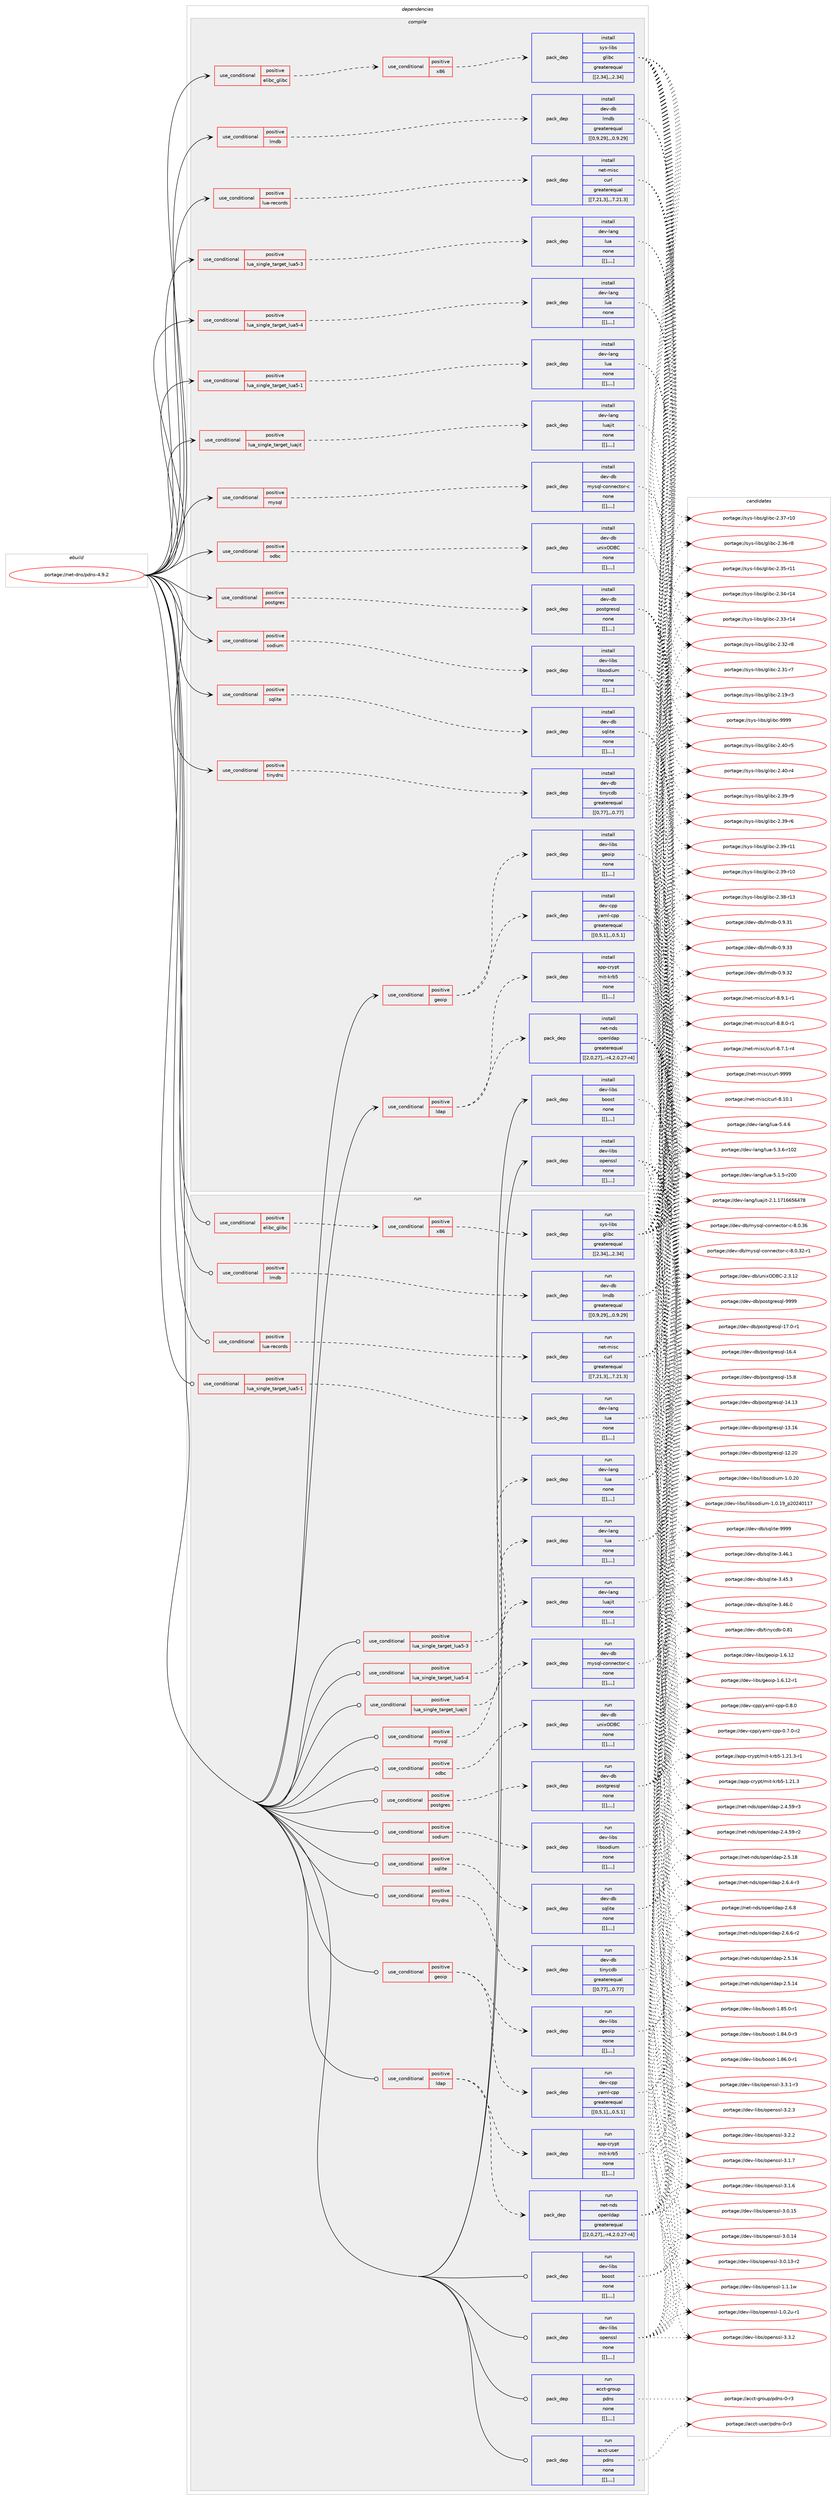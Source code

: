 digraph prolog {

# *************
# Graph options
# *************

newrank=true;
concentrate=true;
compound=true;
graph [rankdir=LR,fontname=Helvetica,fontsize=10,ranksep=1.5];#, ranksep=2.5, nodesep=0.2];
edge  [arrowhead=vee];
node  [fontname=Helvetica,fontsize=10];

# **********
# The ebuild
# **********

subgraph cluster_leftcol {
color=gray;
label=<<i>ebuild</i>>;
id [label="portage://net-dns/pdns-4.9.2", color=red, width=4, href="../net-dns/pdns-4.9.2.svg"];
}

# ****************
# The dependencies
# ****************

subgraph cluster_midcol {
color=gray;
label=<<i>dependencies</i>>;
subgraph cluster_compile {
fillcolor="#eeeeee";
style=filled;
label=<<i>compile</i>>;
subgraph cond96172 {
dependency369264 [label=<<TABLE BORDER="0" CELLBORDER="1" CELLSPACING="0" CELLPADDING="4"><TR><TD ROWSPAN="3" CELLPADDING="10">use_conditional</TD></TR><TR><TD>positive</TD></TR><TR><TD>elibc_glibc</TD></TR></TABLE>>, shape=none, color=red];
subgraph cond96202 {
dependency369312 [label=<<TABLE BORDER="0" CELLBORDER="1" CELLSPACING="0" CELLPADDING="4"><TR><TD ROWSPAN="3" CELLPADDING="10">use_conditional</TD></TR><TR><TD>positive</TD></TR><TR><TD>x86</TD></TR></TABLE>>, shape=none, color=red];
subgraph pack270240 {
dependency369315 [label=<<TABLE BORDER="0" CELLBORDER="1" CELLSPACING="0" CELLPADDING="4" WIDTH="220"><TR><TD ROWSPAN="6" CELLPADDING="30">pack_dep</TD></TR><TR><TD WIDTH="110">install</TD></TR><TR><TD>sys-libs</TD></TR><TR><TD>glibc</TD></TR><TR><TD>greaterequal</TD></TR><TR><TD>[[2,34],,,2.34]</TD></TR></TABLE>>, shape=none, color=blue];
}
dependency369312:e -> dependency369315:w [weight=20,style="dashed",arrowhead="vee"];
}
dependency369264:e -> dependency369312:w [weight=20,style="dashed",arrowhead="vee"];
}
id:e -> dependency369264:w [weight=20,style="solid",arrowhead="vee"];
subgraph cond96206 {
dependency369323 [label=<<TABLE BORDER="0" CELLBORDER="1" CELLSPACING="0" CELLPADDING="4"><TR><TD ROWSPAN="3" CELLPADDING="10">use_conditional</TD></TR><TR><TD>positive</TD></TR><TR><TD>geoip</TD></TR></TABLE>>, shape=none, color=red];
subgraph pack270247 {
dependency369354 [label=<<TABLE BORDER="0" CELLBORDER="1" CELLSPACING="0" CELLPADDING="4" WIDTH="220"><TR><TD ROWSPAN="6" CELLPADDING="30">pack_dep</TD></TR><TR><TD WIDTH="110">install</TD></TR><TR><TD>dev-cpp</TD></TR><TR><TD>yaml-cpp</TD></TR><TR><TD>greaterequal</TD></TR><TR><TD>[[0,5,1],,,0.5.1]</TD></TR></TABLE>>, shape=none, color=blue];
}
dependency369323:e -> dependency369354:w [weight=20,style="dashed",arrowhead="vee"];
subgraph pack270294 {
dependency369429 [label=<<TABLE BORDER="0" CELLBORDER="1" CELLSPACING="0" CELLPADDING="4" WIDTH="220"><TR><TD ROWSPAN="6" CELLPADDING="30">pack_dep</TD></TR><TR><TD WIDTH="110">install</TD></TR><TR><TD>dev-libs</TD></TR><TR><TD>geoip</TD></TR><TR><TD>none</TD></TR><TR><TD>[[],,,,]</TD></TR></TABLE>>, shape=none, color=blue];
}
dependency369323:e -> dependency369429:w [weight=20,style="dashed",arrowhead="vee"];
}
id:e -> dependency369323:w [weight=20,style="solid",arrowhead="vee"];
subgraph cond96262 {
dependency369532 [label=<<TABLE BORDER="0" CELLBORDER="1" CELLSPACING="0" CELLPADDING="4"><TR><TD ROWSPAN="3" CELLPADDING="10">use_conditional</TD></TR><TR><TD>positive</TD></TR><TR><TD>ldap</TD></TR></TABLE>>, shape=none, color=red];
subgraph pack270400 {
dependency369605 [label=<<TABLE BORDER="0" CELLBORDER="1" CELLSPACING="0" CELLPADDING="4" WIDTH="220"><TR><TD ROWSPAN="6" CELLPADDING="30">pack_dep</TD></TR><TR><TD WIDTH="110">install</TD></TR><TR><TD>net-nds</TD></TR><TR><TD>openldap</TD></TR><TR><TD>greaterequal</TD></TR><TR><TD>[[2,0,27],,-r4,2.0.27-r4]</TD></TR></TABLE>>, shape=none, color=blue];
}
dependency369532:e -> dependency369605:w [weight=20,style="dashed",arrowhead="vee"];
subgraph pack270448 {
dependency369698 [label=<<TABLE BORDER="0" CELLBORDER="1" CELLSPACING="0" CELLPADDING="4" WIDTH="220"><TR><TD ROWSPAN="6" CELLPADDING="30">pack_dep</TD></TR><TR><TD WIDTH="110">install</TD></TR><TR><TD>app-crypt</TD></TR><TR><TD>mit-krb5</TD></TR><TR><TD>none</TD></TR><TR><TD>[[],,,,]</TD></TR></TABLE>>, shape=none, color=blue];
}
dependency369532:e -> dependency369698:w [weight=20,style="dashed",arrowhead="vee"];
}
id:e -> dependency369532:w [weight=20,style="solid",arrowhead="vee"];
subgraph cond96348 {
dependency369707 [label=<<TABLE BORDER="0" CELLBORDER="1" CELLSPACING="0" CELLPADDING="4"><TR><TD ROWSPAN="3" CELLPADDING="10">use_conditional</TD></TR><TR><TD>positive</TD></TR><TR><TD>lmdb</TD></TR></TABLE>>, shape=none, color=red];
subgraph pack270485 {
dependency369711 [label=<<TABLE BORDER="0" CELLBORDER="1" CELLSPACING="0" CELLPADDING="4" WIDTH="220"><TR><TD ROWSPAN="6" CELLPADDING="30">pack_dep</TD></TR><TR><TD WIDTH="110">install</TD></TR><TR><TD>dev-db</TD></TR><TR><TD>lmdb</TD></TR><TR><TD>greaterequal</TD></TR><TR><TD>[[0,9,29],,,0.9.29]</TD></TR></TABLE>>, shape=none, color=blue];
}
dependency369707:e -> dependency369711:w [weight=20,style="dashed",arrowhead="vee"];
}
id:e -> dependency369707:w [weight=20,style="solid",arrowhead="vee"];
subgraph cond96362 {
dependency369759 [label=<<TABLE BORDER="0" CELLBORDER="1" CELLSPACING="0" CELLPADDING="4"><TR><TD ROWSPAN="3" CELLPADDING="10">use_conditional</TD></TR><TR><TD>positive</TD></TR><TR><TD>lua-records</TD></TR></TABLE>>, shape=none, color=red];
subgraph pack270525 {
dependency369783 [label=<<TABLE BORDER="0" CELLBORDER="1" CELLSPACING="0" CELLPADDING="4" WIDTH="220"><TR><TD ROWSPAN="6" CELLPADDING="30">pack_dep</TD></TR><TR><TD WIDTH="110">install</TD></TR><TR><TD>net-misc</TD></TR><TR><TD>curl</TD></TR><TR><TD>greaterequal</TD></TR><TR><TD>[[7,21,3],,,7.21.3]</TD></TR></TABLE>>, shape=none, color=blue];
}
dependency369759:e -> dependency369783:w [weight=20,style="dashed",arrowhead="vee"];
}
id:e -> dependency369759:w [weight=20,style="solid",arrowhead="vee"];
subgraph cond96388 {
dependency369792 [label=<<TABLE BORDER="0" CELLBORDER="1" CELLSPACING="0" CELLPADDING="4"><TR><TD ROWSPAN="3" CELLPADDING="10">use_conditional</TD></TR><TR><TD>positive</TD></TR><TR><TD>lua_single_target_lua5-1</TD></TR></TABLE>>, shape=none, color=red];
subgraph pack270532 {
dependency369819 [label=<<TABLE BORDER="0" CELLBORDER="1" CELLSPACING="0" CELLPADDING="4" WIDTH="220"><TR><TD ROWSPAN="6" CELLPADDING="30">pack_dep</TD></TR><TR><TD WIDTH="110">install</TD></TR><TR><TD>dev-lang</TD></TR><TR><TD>lua</TD></TR><TR><TD>none</TD></TR><TR><TD>[[],,,,]</TD></TR></TABLE>>, shape=none, color=blue];
}
dependency369792:e -> dependency369819:w [weight=20,style="dashed",arrowhead="vee"];
}
id:e -> dependency369792:w [weight=20,style="solid",arrowhead="vee"];
subgraph cond96408 {
dependency369849 [label=<<TABLE BORDER="0" CELLBORDER="1" CELLSPACING="0" CELLPADDING="4"><TR><TD ROWSPAN="3" CELLPADDING="10">use_conditional</TD></TR><TR><TD>positive</TD></TR><TR><TD>lua_single_target_lua5-3</TD></TR></TABLE>>, shape=none, color=red];
subgraph pack270571 {
dependency369921 [label=<<TABLE BORDER="0" CELLBORDER="1" CELLSPACING="0" CELLPADDING="4" WIDTH="220"><TR><TD ROWSPAN="6" CELLPADDING="30">pack_dep</TD></TR><TR><TD WIDTH="110">install</TD></TR><TR><TD>dev-lang</TD></TR><TR><TD>lua</TD></TR><TR><TD>none</TD></TR><TR><TD>[[],,,,]</TD></TR></TABLE>>, shape=none, color=blue];
}
dependency369849:e -> dependency369921:w [weight=20,style="dashed",arrowhead="vee"];
}
id:e -> dependency369849:w [weight=20,style="solid",arrowhead="vee"];
subgraph cond96460 {
dependency369973 [label=<<TABLE BORDER="0" CELLBORDER="1" CELLSPACING="0" CELLPADDING="4"><TR><TD ROWSPAN="3" CELLPADDING="10">use_conditional</TD></TR><TR><TD>positive</TD></TR><TR><TD>lua_single_target_lua5-4</TD></TR></TABLE>>, shape=none, color=red];
subgraph pack270637 {
dependency369992 [label=<<TABLE BORDER="0" CELLBORDER="1" CELLSPACING="0" CELLPADDING="4" WIDTH="220"><TR><TD ROWSPAN="6" CELLPADDING="30">pack_dep</TD></TR><TR><TD WIDTH="110">install</TD></TR><TR><TD>dev-lang</TD></TR><TR><TD>lua</TD></TR><TR><TD>none</TD></TR><TR><TD>[[],,,,]</TD></TR></TABLE>>, shape=none, color=blue];
}
dependency369973:e -> dependency369992:w [weight=20,style="dashed",arrowhead="vee"];
}
id:e -> dependency369973:w [weight=20,style="solid",arrowhead="vee"];
subgraph cond96496 {
dependency370068 [label=<<TABLE BORDER="0" CELLBORDER="1" CELLSPACING="0" CELLPADDING="4"><TR><TD ROWSPAN="3" CELLPADDING="10">use_conditional</TD></TR><TR><TD>positive</TD></TR><TR><TD>lua_single_target_luajit</TD></TR></TABLE>>, shape=none, color=red];
subgraph pack270745 {
dependency370181 [label=<<TABLE BORDER="0" CELLBORDER="1" CELLSPACING="0" CELLPADDING="4" WIDTH="220"><TR><TD ROWSPAN="6" CELLPADDING="30">pack_dep</TD></TR><TR><TD WIDTH="110">install</TD></TR><TR><TD>dev-lang</TD></TR><TR><TD>luajit</TD></TR><TR><TD>none</TD></TR><TR><TD>[[],,,,]</TD></TR></TABLE>>, shape=none, color=blue];
}
dependency370068:e -> dependency370181:w [weight=20,style="dashed",arrowhead="vee"];
}
id:e -> dependency370068:w [weight=20,style="solid",arrowhead="vee"];
subgraph cond96563 {
dependency370235 [label=<<TABLE BORDER="0" CELLBORDER="1" CELLSPACING="0" CELLPADDING="4"><TR><TD ROWSPAN="3" CELLPADDING="10">use_conditional</TD></TR><TR><TD>positive</TD></TR><TR><TD>mysql</TD></TR></TABLE>>, shape=none, color=red];
subgraph pack270811 {
dependency370300 [label=<<TABLE BORDER="0" CELLBORDER="1" CELLSPACING="0" CELLPADDING="4" WIDTH="220"><TR><TD ROWSPAN="6" CELLPADDING="30">pack_dep</TD></TR><TR><TD WIDTH="110">install</TD></TR><TR><TD>dev-db</TD></TR><TR><TD>mysql-connector-c</TD></TR><TR><TD>none</TD></TR><TR><TD>[[],,,,]</TD></TR></TABLE>>, shape=none, color=blue];
}
dependency370235:e -> dependency370300:w [weight=20,style="dashed",arrowhead="vee"];
}
id:e -> dependency370235:w [weight=20,style="solid",arrowhead="vee"];
subgraph cond96604 {
dependency370468 [label=<<TABLE BORDER="0" CELLBORDER="1" CELLSPACING="0" CELLPADDING="4"><TR><TD ROWSPAN="3" CELLPADDING="10">use_conditional</TD></TR><TR><TD>positive</TD></TR><TR><TD>odbc</TD></TR></TABLE>>, shape=none, color=red];
subgraph pack270941 {
dependency370496 [label=<<TABLE BORDER="0" CELLBORDER="1" CELLSPACING="0" CELLPADDING="4" WIDTH="220"><TR><TD ROWSPAN="6" CELLPADDING="30">pack_dep</TD></TR><TR><TD WIDTH="110">install</TD></TR><TR><TD>dev-db</TD></TR><TR><TD>unixODBC</TD></TR><TR><TD>none</TD></TR><TR><TD>[[],,,,]</TD></TR></TABLE>>, shape=none, color=blue];
}
dependency370468:e -> dependency370496:w [weight=20,style="dashed",arrowhead="vee"];
}
id:e -> dependency370468:w [weight=20,style="solid",arrowhead="vee"];
subgraph cond96693 {
dependency370528 [label=<<TABLE BORDER="0" CELLBORDER="1" CELLSPACING="0" CELLPADDING="4"><TR><TD ROWSPAN="3" CELLPADDING="10">use_conditional</TD></TR><TR><TD>positive</TD></TR><TR><TD>postgres</TD></TR></TABLE>>, shape=none, color=red];
subgraph pack270973 {
dependency370597 [label=<<TABLE BORDER="0" CELLBORDER="1" CELLSPACING="0" CELLPADDING="4" WIDTH="220"><TR><TD ROWSPAN="6" CELLPADDING="30">pack_dep</TD></TR><TR><TD WIDTH="110">install</TD></TR><TR><TD>dev-db</TD></TR><TR><TD>postgresql</TD></TR><TR><TD>none</TD></TR><TR><TD>[[],,,,]</TD></TR></TABLE>>, shape=none, color=blue];
}
dependency370528:e -> dependency370597:w [weight=20,style="dashed",arrowhead="vee"];
}
id:e -> dependency370528:w [weight=20,style="solid",arrowhead="vee"];
subgraph cond96746 {
dependency370669 [label=<<TABLE BORDER="0" CELLBORDER="1" CELLSPACING="0" CELLPADDING="4"><TR><TD ROWSPAN="3" CELLPADDING="10">use_conditional</TD></TR><TR><TD>positive</TD></TR><TR><TD>sodium</TD></TR></TABLE>>, shape=none, color=red];
subgraph pack271062 {
dependency370739 [label=<<TABLE BORDER="0" CELLBORDER="1" CELLSPACING="0" CELLPADDING="4" WIDTH="220"><TR><TD ROWSPAN="6" CELLPADDING="30">pack_dep</TD></TR><TR><TD WIDTH="110">install</TD></TR><TR><TD>dev-libs</TD></TR><TR><TD>libsodium</TD></TR><TR><TD>none</TD></TR><TR><TD>[[],,,,]</TD></TR></TABLE>>, shape=none, color=blue];
}
dependency370669:e -> dependency370739:w [weight=20,style="dashed",arrowhead="vee"];
}
id:e -> dependency370669:w [weight=20,style="solid",arrowhead="vee"];
subgraph cond96788 {
dependency370768 [label=<<TABLE BORDER="0" CELLBORDER="1" CELLSPACING="0" CELLPADDING="4"><TR><TD ROWSPAN="3" CELLPADDING="10">use_conditional</TD></TR><TR><TD>positive</TD></TR><TR><TD>sqlite</TD></TR></TABLE>>, shape=none, color=red];
subgraph pack271101 {
dependency370795 [label=<<TABLE BORDER="0" CELLBORDER="1" CELLSPACING="0" CELLPADDING="4" WIDTH="220"><TR><TD ROWSPAN="6" CELLPADDING="30">pack_dep</TD></TR><TR><TD WIDTH="110">install</TD></TR><TR><TD>dev-db</TD></TR><TR><TD>sqlite</TD></TR><TR><TD>none</TD></TR><TR><TD>[[],,,,]</TD></TR></TABLE>>, shape=none, color=blue];
}
dependency370768:e -> dependency370795:w [weight=20,style="dashed",arrowhead="vee"];
}
id:e -> dependency370768:w [weight=20,style="solid",arrowhead="vee"];
subgraph cond96809 {
dependency370909 [label=<<TABLE BORDER="0" CELLBORDER="1" CELLSPACING="0" CELLPADDING="4"><TR><TD ROWSPAN="3" CELLPADDING="10">use_conditional</TD></TR><TR><TD>positive</TD></TR><TR><TD>tinydns</TD></TR></TABLE>>, shape=none, color=red];
subgraph pack271207 {
dependency370991 [label=<<TABLE BORDER="0" CELLBORDER="1" CELLSPACING="0" CELLPADDING="4" WIDTH="220"><TR><TD ROWSPAN="6" CELLPADDING="30">pack_dep</TD></TR><TR><TD WIDTH="110">install</TD></TR><TR><TD>dev-db</TD></TR><TR><TD>tinycdb</TD></TR><TR><TD>greaterequal</TD></TR><TR><TD>[[0,77],,,0.77]</TD></TR></TABLE>>, shape=none, color=blue];
}
dependency370909:e -> dependency370991:w [weight=20,style="dashed",arrowhead="vee"];
}
id:e -> dependency370909:w [weight=20,style="solid",arrowhead="vee"];
subgraph pack271231 {
dependency371011 [label=<<TABLE BORDER="0" CELLBORDER="1" CELLSPACING="0" CELLPADDING="4" WIDTH="220"><TR><TD ROWSPAN="6" CELLPADDING="30">pack_dep</TD></TR><TR><TD WIDTH="110">install</TD></TR><TR><TD>dev-libs</TD></TR><TR><TD>boost</TD></TR><TR><TD>none</TD></TR><TR><TD>[[],,,,]</TD></TR></TABLE>>, shape=none, color=blue];
}
id:e -> dependency371011:w [weight=20,style="solid",arrowhead="vee"];
subgraph pack271279 {
dependency371086 [label=<<TABLE BORDER="0" CELLBORDER="1" CELLSPACING="0" CELLPADDING="4" WIDTH="220"><TR><TD ROWSPAN="6" CELLPADDING="30">pack_dep</TD></TR><TR><TD WIDTH="110">install</TD></TR><TR><TD>dev-libs</TD></TR><TR><TD>openssl</TD></TR><TR><TD>none</TD></TR><TR><TD>[[],,,,]</TD></TR></TABLE>>, shape=none, color=blue];
}
id:e -> dependency371086:w [weight=20,style="solid",arrowhead="vee"];
}
subgraph cluster_compileandrun {
fillcolor="#eeeeee";
style=filled;
label=<<i>compile and run</i>>;
}
subgraph cluster_run {
fillcolor="#eeeeee";
style=filled;
label=<<i>run</i>>;
subgraph cond96932 {
dependency371162 [label=<<TABLE BORDER="0" CELLBORDER="1" CELLSPACING="0" CELLPADDING="4"><TR><TD ROWSPAN="3" CELLPADDING="10">use_conditional</TD></TR><TR><TD>positive</TD></TR><TR><TD>elibc_glibc</TD></TR></TABLE>>, shape=none, color=red];
subgraph cond96945 {
dependency371183 [label=<<TABLE BORDER="0" CELLBORDER="1" CELLSPACING="0" CELLPADDING="4"><TR><TD ROWSPAN="3" CELLPADDING="10">use_conditional</TD></TR><TR><TD>positive</TD></TR><TR><TD>x86</TD></TR></TABLE>>, shape=none, color=red];
subgraph pack271373 {
dependency371235 [label=<<TABLE BORDER="0" CELLBORDER="1" CELLSPACING="0" CELLPADDING="4" WIDTH="220"><TR><TD ROWSPAN="6" CELLPADDING="30">pack_dep</TD></TR><TR><TD WIDTH="110">run</TD></TR><TR><TD>sys-libs</TD></TR><TR><TD>glibc</TD></TR><TR><TD>greaterequal</TD></TR><TR><TD>[[2,34],,,2.34]</TD></TR></TABLE>>, shape=none, color=blue];
}
dependency371183:e -> dependency371235:w [weight=20,style="dashed",arrowhead="vee"];
}
dependency371162:e -> dependency371183:w [weight=20,style="dashed",arrowhead="vee"];
}
id:e -> dependency371162:w [weight=20,style="solid",arrowhead="odot"];
subgraph cond96970 {
dependency371240 [label=<<TABLE BORDER="0" CELLBORDER="1" CELLSPACING="0" CELLPADDING="4"><TR><TD ROWSPAN="3" CELLPADDING="10">use_conditional</TD></TR><TR><TD>positive</TD></TR><TR><TD>geoip</TD></TR></TABLE>>, shape=none, color=red];
subgraph pack271392 {
dependency371279 [label=<<TABLE BORDER="0" CELLBORDER="1" CELLSPACING="0" CELLPADDING="4" WIDTH="220"><TR><TD ROWSPAN="6" CELLPADDING="30">pack_dep</TD></TR><TR><TD WIDTH="110">run</TD></TR><TR><TD>dev-cpp</TD></TR><TR><TD>yaml-cpp</TD></TR><TR><TD>greaterequal</TD></TR><TR><TD>[[0,5,1],,,0.5.1]</TD></TR></TABLE>>, shape=none, color=blue];
}
dependency371240:e -> dependency371279:w [weight=20,style="dashed",arrowhead="vee"];
subgraph pack271421 {
dependency371322 [label=<<TABLE BORDER="0" CELLBORDER="1" CELLSPACING="0" CELLPADDING="4" WIDTH="220"><TR><TD ROWSPAN="6" CELLPADDING="30">pack_dep</TD></TR><TR><TD WIDTH="110">run</TD></TR><TR><TD>dev-libs</TD></TR><TR><TD>geoip</TD></TR><TR><TD>none</TD></TR><TR><TD>[[],,,,]</TD></TR></TABLE>>, shape=none, color=blue];
}
dependency371240:e -> dependency371322:w [weight=20,style="dashed",arrowhead="vee"];
}
id:e -> dependency371240:w [weight=20,style="solid",arrowhead="odot"];
subgraph cond97000 {
dependency371423 [label=<<TABLE BORDER="0" CELLBORDER="1" CELLSPACING="0" CELLPADDING="4"><TR><TD ROWSPAN="3" CELLPADDING="10">use_conditional</TD></TR><TR><TD>positive</TD></TR><TR><TD>ldap</TD></TR></TABLE>>, shape=none, color=red];
subgraph pack271552 {
dependency371487 [label=<<TABLE BORDER="0" CELLBORDER="1" CELLSPACING="0" CELLPADDING="4" WIDTH="220"><TR><TD ROWSPAN="6" CELLPADDING="30">pack_dep</TD></TR><TR><TD WIDTH="110">run</TD></TR><TR><TD>net-nds</TD></TR><TR><TD>openldap</TD></TR><TR><TD>greaterequal</TD></TR><TR><TD>[[2,0,27],,-r4,2.0.27-r4]</TD></TR></TABLE>>, shape=none, color=blue];
}
dependency371423:e -> dependency371487:w [weight=20,style="dashed",arrowhead="vee"];
subgraph pack271564 {
dependency371490 [label=<<TABLE BORDER="0" CELLBORDER="1" CELLSPACING="0" CELLPADDING="4" WIDTH="220"><TR><TD ROWSPAN="6" CELLPADDING="30">pack_dep</TD></TR><TR><TD WIDTH="110">run</TD></TR><TR><TD>app-crypt</TD></TR><TR><TD>mit-krb5</TD></TR><TR><TD>none</TD></TR><TR><TD>[[],,,,]</TD></TR></TABLE>>, shape=none, color=blue];
}
dependency371423:e -> dependency371490:w [weight=20,style="dashed",arrowhead="vee"];
}
id:e -> dependency371423:w [weight=20,style="solid",arrowhead="odot"];
subgraph cond97062 {
dependency371593 [label=<<TABLE BORDER="0" CELLBORDER="1" CELLSPACING="0" CELLPADDING="4"><TR><TD ROWSPAN="3" CELLPADDING="10">use_conditional</TD></TR><TR><TD>positive</TD></TR><TR><TD>lmdb</TD></TR></TABLE>>, shape=none, color=red];
subgraph pack271640 {
dependency371608 [label=<<TABLE BORDER="0" CELLBORDER="1" CELLSPACING="0" CELLPADDING="4" WIDTH="220"><TR><TD ROWSPAN="6" CELLPADDING="30">pack_dep</TD></TR><TR><TD WIDTH="110">run</TD></TR><TR><TD>dev-db</TD></TR><TR><TD>lmdb</TD></TR><TR><TD>greaterequal</TD></TR><TR><TD>[[0,9,29],,,0.9.29]</TD></TR></TABLE>>, shape=none, color=blue];
}
dependency371593:e -> dependency371608:w [weight=20,style="dashed",arrowhead="vee"];
}
id:e -> dependency371593:w [weight=20,style="solid",arrowhead="odot"];
subgraph cond97076 {
dependency371642 [label=<<TABLE BORDER="0" CELLBORDER="1" CELLSPACING="0" CELLPADDING="4"><TR><TD ROWSPAN="3" CELLPADDING="10">use_conditional</TD></TR><TR><TD>positive</TD></TR><TR><TD>lua-records</TD></TR></TABLE>>, shape=none, color=red];
subgraph pack271687 {
dependency371683 [label=<<TABLE BORDER="0" CELLBORDER="1" CELLSPACING="0" CELLPADDING="4" WIDTH="220"><TR><TD ROWSPAN="6" CELLPADDING="30">pack_dep</TD></TR><TR><TD WIDTH="110">run</TD></TR><TR><TD>net-misc</TD></TR><TR><TD>curl</TD></TR><TR><TD>greaterequal</TD></TR><TR><TD>[[7,21,3],,,7.21.3]</TD></TR></TABLE>>, shape=none, color=blue];
}
dependency371642:e -> dependency371683:w [weight=20,style="dashed",arrowhead="vee"];
}
id:e -> dependency371642:w [weight=20,style="solid",arrowhead="odot"];
subgraph cond97096 {
dependency371704 [label=<<TABLE BORDER="0" CELLBORDER="1" CELLSPACING="0" CELLPADDING="4"><TR><TD ROWSPAN="3" CELLPADDING="10">use_conditional</TD></TR><TR><TD>positive</TD></TR><TR><TD>lua_single_target_lua5-1</TD></TR></TABLE>>, shape=none, color=red];
subgraph pack271736 {
dependency371769 [label=<<TABLE BORDER="0" CELLBORDER="1" CELLSPACING="0" CELLPADDING="4" WIDTH="220"><TR><TD ROWSPAN="6" CELLPADDING="30">pack_dep</TD></TR><TR><TD WIDTH="110">run</TD></TR><TR><TD>dev-lang</TD></TR><TR><TD>lua</TD></TR><TR><TD>none</TD></TR><TR><TD>[[],,,,]</TD></TR></TABLE>>, shape=none, color=blue];
}
dependency371704:e -> dependency371769:w [weight=20,style="dashed",arrowhead="vee"];
}
id:e -> dependency371704:w [weight=20,style="solid",arrowhead="odot"];
subgraph cond97140 {
dependency371792 [label=<<TABLE BORDER="0" CELLBORDER="1" CELLSPACING="0" CELLPADDING="4"><TR><TD ROWSPAN="3" CELLPADDING="10">use_conditional</TD></TR><TR><TD>positive</TD></TR><TR><TD>lua_single_target_lua5-3</TD></TR></TABLE>>, shape=none, color=red];
subgraph pack271773 {
dependency371812 [label=<<TABLE BORDER="0" CELLBORDER="1" CELLSPACING="0" CELLPADDING="4" WIDTH="220"><TR><TD ROWSPAN="6" CELLPADDING="30">pack_dep</TD></TR><TR><TD WIDTH="110">run</TD></TR><TR><TD>dev-lang</TD></TR><TR><TD>lua</TD></TR><TR><TD>none</TD></TR><TR><TD>[[],,,,]</TD></TR></TABLE>>, shape=none, color=blue];
}
dependency371792:e -> dependency371812:w [weight=20,style="dashed",arrowhead="vee"];
}
id:e -> dependency371792:w [weight=20,style="solid",arrowhead="odot"];
subgraph cond97149 {
dependency371815 [label=<<TABLE BORDER="0" CELLBORDER="1" CELLSPACING="0" CELLPADDING="4"><TR><TD ROWSPAN="3" CELLPADDING="10">use_conditional</TD></TR><TR><TD>positive</TD></TR><TR><TD>lua_single_target_lua5-4</TD></TR></TABLE>>, shape=none, color=red];
subgraph pack271787 {
dependency371825 [label=<<TABLE BORDER="0" CELLBORDER="1" CELLSPACING="0" CELLPADDING="4" WIDTH="220"><TR><TD ROWSPAN="6" CELLPADDING="30">pack_dep</TD></TR><TR><TD WIDTH="110">run</TD></TR><TR><TD>dev-lang</TD></TR><TR><TD>lua</TD></TR><TR><TD>none</TD></TR><TR><TD>[[],,,,]</TD></TR></TABLE>>, shape=none, color=blue];
}
dependency371815:e -> dependency371825:w [weight=20,style="dashed",arrowhead="vee"];
}
id:e -> dependency371815:w [weight=20,style="solid",arrowhead="odot"];
subgraph cond97160 {
dependency371854 [label=<<TABLE BORDER="0" CELLBORDER="1" CELLSPACING="0" CELLPADDING="4"><TR><TD ROWSPAN="3" CELLPADDING="10">use_conditional</TD></TR><TR><TD>positive</TD></TR><TR><TD>lua_single_target_luajit</TD></TR></TABLE>>, shape=none, color=red];
subgraph pack271805 {
dependency371897 [label=<<TABLE BORDER="0" CELLBORDER="1" CELLSPACING="0" CELLPADDING="4" WIDTH="220"><TR><TD ROWSPAN="6" CELLPADDING="30">pack_dep</TD></TR><TR><TD WIDTH="110">run</TD></TR><TR><TD>dev-lang</TD></TR><TR><TD>luajit</TD></TR><TR><TD>none</TD></TR><TR><TD>[[],,,,]</TD></TR></TABLE>>, shape=none, color=blue];
}
dependency371854:e -> dependency371897:w [weight=20,style="dashed",arrowhead="vee"];
}
id:e -> dependency371854:w [weight=20,style="solid",arrowhead="odot"];
subgraph cond97178 {
dependency371911 [label=<<TABLE BORDER="0" CELLBORDER="1" CELLSPACING="0" CELLPADDING="4"><TR><TD ROWSPAN="3" CELLPADDING="10">use_conditional</TD></TR><TR><TD>positive</TD></TR><TR><TD>mysql</TD></TR></TABLE>>, shape=none, color=red];
subgraph pack271845 {
dependency371924 [label=<<TABLE BORDER="0" CELLBORDER="1" CELLSPACING="0" CELLPADDING="4" WIDTH="220"><TR><TD ROWSPAN="6" CELLPADDING="30">pack_dep</TD></TR><TR><TD WIDTH="110">run</TD></TR><TR><TD>dev-db</TD></TR><TR><TD>mysql-connector-c</TD></TR><TR><TD>none</TD></TR><TR><TD>[[],,,,]</TD></TR></TABLE>>, shape=none, color=blue];
}
dependency371911:e -> dependency371924:w [weight=20,style="dashed",arrowhead="vee"];
}
id:e -> dependency371911:w [weight=20,style="solid",arrowhead="odot"];
subgraph cond97195 {
dependency371949 [label=<<TABLE BORDER="0" CELLBORDER="1" CELLSPACING="0" CELLPADDING="4"><TR><TD ROWSPAN="3" CELLPADDING="10">use_conditional</TD></TR><TR><TD>positive</TD></TR><TR><TD>odbc</TD></TR></TABLE>>, shape=none, color=red];
subgraph pack271858 {
dependency371969 [label=<<TABLE BORDER="0" CELLBORDER="1" CELLSPACING="0" CELLPADDING="4" WIDTH="220"><TR><TD ROWSPAN="6" CELLPADDING="30">pack_dep</TD></TR><TR><TD WIDTH="110">run</TD></TR><TR><TD>dev-db</TD></TR><TR><TD>unixODBC</TD></TR><TR><TD>none</TD></TR><TR><TD>[[],,,,]</TD></TR></TABLE>>, shape=none, color=blue];
}
dependency371949:e -> dependency371969:w [weight=20,style="dashed",arrowhead="vee"];
}
id:e -> dependency371949:w [weight=20,style="solid",arrowhead="odot"];
subgraph cond97210 {
dependency371986 [label=<<TABLE BORDER="0" CELLBORDER="1" CELLSPACING="0" CELLPADDING="4"><TR><TD ROWSPAN="3" CELLPADDING="10">use_conditional</TD></TR><TR><TD>positive</TD></TR><TR><TD>postgres</TD></TR></TABLE>>, shape=none, color=red];
subgraph pack271891 {
dependency371991 [label=<<TABLE BORDER="0" CELLBORDER="1" CELLSPACING="0" CELLPADDING="4" WIDTH="220"><TR><TD ROWSPAN="6" CELLPADDING="30">pack_dep</TD></TR><TR><TD WIDTH="110">run</TD></TR><TR><TD>dev-db</TD></TR><TR><TD>postgresql</TD></TR><TR><TD>none</TD></TR><TR><TD>[[],,,,]</TD></TR></TABLE>>, shape=none, color=blue];
}
dependency371986:e -> dependency371991:w [weight=20,style="dashed",arrowhead="vee"];
}
id:e -> dependency371986:w [weight=20,style="solid",arrowhead="odot"];
subgraph cond97218 {
dependency372011 [label=<<TABLE BORDER="0" CELLBORDER="1" CELLSPACING="0" CELLPADDING="4"><TR><TD ROWSPAN="3" CELLPADDING="10">use_conditional</TD></TR><TR><TD>positive</TD></TR><TR><TD>sodium</TD></TR></TABLE>>, shape=none, color=red];
subgraph pack271922 {
dependency372046 [label=<<TABLE BORDER="0" CELLBORDER="1" CELLSPACING="0" CELLPADDING="4" WIDTH="220"><TR><TD ROWSPAN="6" CELLPADDING="30">pack_dep</TD></TR><TR><TD WIDTH="110">run</TD></TR><TR><TD>dev-libs</TD></TR><TR><TD>libsodium</TD></TR><TR><TD>none</TD></TR><TR><TD>[[],,,,]</TD></TR></TABLE>>, shape=none, color=blue];
}
dependency372011:e -> dependency372046:w [weight=20,style="dashed",arrowhead="vee"];
}
id:e -> dependency372011:w [weight=20,style="solid",arrowhead="odot"];
subgraph cond97227 {
dependency372064 [label=<<TABLE BORDER="0" CELLBORDER="1" CELLSPACING="0" CELLPADDING="4"><TR><TD ROWSPAN="3" CELLPADDING="10">use_conditional</TD></TR><TR><TD>positive</TD></TR><TR><TD>sqlite</TD></TR></TABLE>>, shape=none, color=red];
subgraph pack271962 {
dependency372105 [label=<<TABLE BORDER="0" CELLBORDER="1" CELLSPACING="0" CELLPADDING="4" WIDTH="220"><TR><TD ROWSPAN="6" CELLPADDING="30">pack_dep</TD></TR><TR><TD WIDTH="110">run</TD></TR><TR><TD>dev-db</TD></TR><TR><TD>sqlite</TD></TR><TR><TD>none</TD></TR><TR><TD>[[],,,,]</TD></TR></TABLE>>, shape=none, color=blue];
}
dependency372064:e -> dependency372105:w [weight=20,style="dashed",arrowhead="vee"];
}
id:e -> dependency372064:w [weight=20,style="solid",arrowhead="odot"];
subgraph cond97251 {
dependency372120 [label=<<TABLE BORDER="0" CELLBORDER="1" CELLSPACING="0" CELLPADDING="4"><TR><TD ROWSPAN="3" CELLPADDING="10">use_conditional</TD></TR><TR><TD>positive</TD></TR><TR><TD>tinydns</TD></TR></TABLE>>, shape=none, color=red];
subgraph pack271987 {
dependency372154 [label=<<TABLE BORDER="0" CELLBORDER="1" CELLSPACING="0" CELLPADDING="4" WIDTH="220"><TR><TD ROWSPAN="6" CELLPADDING="30">pack_dep</TD></TR><TR><TD WIDTH="110">run</TD></TR><TR><TD>dev-db</TD></TR><TR><TD>tinycdb</TD></TR><TR><TD>greaterequal</TD></TR><TR><TD>[[0,77],,,0.77]</TD></TR></TABLE>>, shape=none, color=blue];
}
dependency372120:e -> dependency372154:w [weight=20,style="dashed",arrowhead="vee"];
}
id:e -> dependency372120:w [weight=20,style="solid",arrowhead="odot"];
subgraph pack272025 {
dependency372188 [label=<<TABLE BORDER="0" CELLBORDER="1" CELLSPACING="0" CELLPADDING="4" WIDTH="220"><TR><TD ROWSPAN="6" CELLPADDING="30">pack_dep</TD></TR><TR><TD WIDTH="110">run</TD></TR><TR><TD>acct-group</TD></TR><TR><TD>pdns</TD></TR><TR><TD>none</TD></TR><TR><TD>[[],,,,]</TD></TR></TABLE>>, shape=none, color=blue];
}
id:e -> dependency372188:w [weight=20,style="solid",arrowhead="odot"];
subgraph pack272026 {
dependency372195 [label=<<TABLE BORDER="0" CELLBORDER="1" CELLSPACING="0" CELLPADDING="4" WIDTH="220"><TR><TD ROWSPAN="6" CELLPADDING="30">pack_dep</TD></TR><TR><TD WIDTH="110">run</TD></TR><TR><TD>acct-user</TD></TR><TR><TD>pdns</TD></TR><TR><TD>none</TD></TR><TR><TD>[[],,,,]</TD></TR></TABLE>>, shape=none, color=blue];
}
id:e -> dependency372195:w [weight=20,style="solid",arrowhead="odot"];
subgraph pack272033 {
dependency372217 [label=<<TABLE BORDER="0" CELLBORDER="1" CELLSPACING="0" CELLPADDING="4" WIDTH="220"><TR><TD ROWSPAN="6" CELLPADDING="30">pack_dep</TD></TR><TR><TD WIDTH="110">run</TD></TR><TR><TD>dev-libs</TD></TR><TR><TD>boost</TD></TR><TR><TD>none</TD></TR><TR><TD>[[],,,,]</TD></TR></TABLE>>, shape=none, color=blue];
}
id:e -> dependency372217:w [weight=20,style="solid",arrowhead="odot"];
subgraph pack272049 {
dependency372222 [label=<<TABLE BORDER="0" CELLBORDER="1" CELLSPACING="0" CELLPADDING="4" WIDTH="220"><TR><TD ROWSPAN="6" CELLPADDING="30">pack_dep</TD></TR><TR><TD WIDTH="110">run</TD></TR><TR><TD>dev-libs</TD></TR><TR><TD>openssl</TD></TR><TR><TD>none</TD></TR><TR><TD>[[],,,,]</TD></TR></TABLE>>, shape=none, color=blue];
}
id:e -> dependency372222:w [weight=20,style="solid",arrowhead="odot"];
}
}

# **************
# The candidates
# **************

subgraph cluster_choices {
rank=same;
color=gray;
label=<<i>candidates</i>>;

subgraph choice270440 {
color=black;
nodesep=1;
choice11512111545108105981154710310810598994557575757 [label="portage://sys-libs/glibc-9999", color=red, width=4,href="../sys-libs/glibc-9999.svg"];
choice115121115451081059811547103108105989945504652484511453 [label="portage://sys-libs/glibc-2.40-r5", color=red, width=4,href="../sys-libs/glibc-2.40-r5.svg"];
choice115121115451081059811547103108105989945504652484511452 [label="portage://sys-libs/glibc-2.40-r4", color=red, width=4,href="../sys-libs/glibc-2.40-r4.svg"];
choice115121115451081059811547103108105989945504651574511457 [label="portage://sys-libs/glibc-2.39-r9", color=red, width=4,href="../sys-libs/glibc-2.39-r9.svg"];
choice115121115451081059811547103108105989945504651574511454 [label="portage://sys-libs/glibc-2.39-r6", color=red, width=4,href="../sys-libs/glibc-2.39-r6.svg"];
choice11512111545108105981154710310810598994550465157451144949 [label="portage://sys-libs/glibc-2.39-r11", color=red, width=4,href="../sys-libs/glibc-2.39-r11.svg"];
choice11512111545108105981154710310810598994550465157451144948 [label="portage://sys-libs/glibc-2.39-r10", color=red, width=4,href="../sys-libs/glibc-2.39-r10.svg"];
choice11512111545108105981154710310810598994550465156451144951 [label="portage://sys-libs/glibc-2.38-r13", color=red, width=4,href="../sys-libs/glibc-2.38-r13.svg"];
choice11512111545108105981154710310810598994550465155451144948 [label="portage://sys-libs/glibc-2.37-r10", color=red, width=4,href="../sys-libs/glibc-2.37-r10.svg"];
choice115121115451081059811547103108105989945504651544511456 [label="portage://sys-libs/glibc-2.36-r8", color=red, width=4,href="../sys-libs/glibc-2.36-r8.svg"];
choice11512111545108105981154710310810598994550465153451144949 [label="portage://sys-libs/glibc-2.35-r11", color=red, width=4,href="../sys-libs/glibc-2.35-r11.svg"];
choice11512111545108105981154710310810598994550465152451144952 [label="portage://sys-libs/glibc-2.34-r14", color=red, width=4,href="../sys-libs/glibc-2.34-r14.svg"];
choice11512111545108105981154710310810598994550465151451144952 [label="portage://sys-libs/glibc-2.33-r14", color=red, width=4,href="../sys-libs/glibc-2.33-r14.svg"];
choice115121115451081059811547103108105989945504651504511456 [label="portage://sys-libs/glibc-2.32-r8", color=red, width=4,href="../sys-libs/glibc-2.32-r8.svg"];
choice115121115451081059811547103108105989945504651494511455 [label="portage://sys-libs/glibc-2.31-r7", color=red, width=4,href="../sys-libs/glibc-2.31-r7.svg"];
choice115121115451081059811547103108105989945504649574511451 [label="portage://sys-libs/glibc-2.19-r3", color=red, width=4,href="../sys-libs/glibc-2.19-r3.svg"];
dependency369315:e -> choice11512111545108105981154710310810598994557575757:w [style=dotted,weight="100"];
dependency369315:e -> choice115121115451081059811547103108105989945504652484511453:w [style=dotted,weight="100"];
dependency369315:e -> choice115121115451081059811547103108105989945504652484511452:w [style=dotted,weight="100"];
dependency369315:e -> choice115121115451081059811547103108105989945504651574511457:w [style=dotted,weight="100"];
dependency369315:e -> choice115121115451081059811547103108105989945504651574511454:w [style=dotted,weight="100"];
dependency369315:e -> choice11512111545108105981154710310810598994550465157451144949:w [style=dotted,weight="100"];
dependency369315:e -> choice11512111545108105981154710310810598994550465157451144948:w [style=dotted,weight="100"];
dependency369315:e -> choice11512111545108105981154710310810598994550465156451144951:w [style=dotted,weight="100"];
dependency369315:e -> choice11512111545108105981154710310810598994550465155451144948:w [style=dotted,weight="100"];
dependency369315:e -> choice115121115451081059811547103108105989945504651544511456:w [style=dotted,weight="100"];
dependency369315:e -> choice11512111545108105981154710310810598994550465153451144949:w [style=dotted,weight="100"];
dependency369315:e -> choice11512111545108105981154710310810598994550465152451144952:w [style=dotted,weight="100"];
dependency369315:e -> choice11512111545108105981154710310810598994550465151451144952:w [style=dotted,weight="100"];
dependency369315:e -> choice115121115451081059811547103108105989945504651504511456:w [style=dotted,weight="100"];
dependency369315:e -> choice115121115451081059811547103108105989945504651494511455:w [style=dotted,weight="100"];
dependency369315:e -> choice115121115451081059811547103108105989945504649574511451:w [style=dotted,weight="100"];
}
subgraph choice270464 {
color=black;
nodesep=1;
choice100101118459911211247121971091084599112112454846564648 [label="portage://dev-cpp/yaml-cpp-0.8.0", color=red, width=4,href="../dev-cpp/yaml-cpp-0.8.0.svg"];
choice1001011184599112112471219710910845991121124548465546484511450 [label="portage://dev-cpp/yaml-cpp-0.7.0-r2", color=red, width=4,href="../dev-cpp/yaml-cpp-0.7.0-r2.svg"];
dependency369354:e -> choice100101118459911211247121971091084599112112454846564648:w [style=dotted,weight="100"];
dependency369354:e -> choice1001011184599112112471219710910845991121124548465546484511450:w [style=dotted,weight="100"];
}
subgraph choice270468 {
color=black;
nodesep=1;
choice100101118451081059811547103101111105112454946544649504511449 [label="portage://dev-libs/geoip-1.6.12-r1", color=red, width=4,href="../dev-libs/geoip-1.6.12-r1.svg"];
choice10010111845108105981154710310111110511245494654464950 [label="portage://dev-libs/geoip-1.6.12", color=red, width=4,href="../dev-libs/geoip-1.6.12.svg"];
dependency369429:e -> choice100101118451081059811547103101111105112454946544649504511449:w [style=dotted,weight="100"];
dependency369429:e -> choice10010111845108105981154710310111110511245494654464950:w [style=dotted,weight="100"];
}
subgraph choice270494 {
color=black;
nodesep=1;
choice110101116451101001154711111210111010810097112455046544656 [label="portage://net-nds/openldap-2.6.8", color=red, width=4,href="../net-nds/openldap-2.6.8.svg"];
choice1101011164511010011547111112101110108100971124550465446544511450 [label="portage://net-nds/openldap-2.6.6-r2", color=red, width=4,href="../net-nds/openldap-2.6.6-r2.svg"];
choice1101011164511010011547111112101110108100971124550465446524511451 [label="portage://net-nds/openldap-2.6.4-r3", color=red, width=4,href="../net-nds/openldap-2.6.4-r3.svg"];
choice11010111645110100115471111121011101081009711245504653464956 [label="portage://net-nds/openldap-2.5.18", color=red, width=4,href="../net-nds/openldap-2.5.18.svg"];
choice11010111645110100115471111121011101081009711245504653464954 [label="portage://net-nds/openldap-2.5.16", color=red, width=4,href="../net-nds/openldap-2.5.16.svg"];
choice11010111645110100115471111121011101081009711245504653464952 [label="portage://net-nds/openldap-2.5.14", color=red, width=4,href="../net-nds/openldap-2.5.14.svg"];
choice110101116451101001154711111210111010810097112455046524653574511451 [label="portage://net-nds/openldap-2.4.59-r3", color=red, width=4,href="../net-nds/openldap-2.4.59-r3.svg"];
choice110101116451101001154711111210111010810097112455046524653574511450 [label="portage://net-nds/openldap-2.4.59-r2", color=red, width=4,href="../net-nds/openldap-2.4.59-r2.svg"];
dependency369605:e -> choice110101116451101001154711111210111010810097112455046544656:w [style=dotted,weight="100"];
dependency369605:e -> choice1101011164511010011547111112101110108100971124550465446544511450:w [style=dotted,weight="100"];
dependency369605:e -> choice1101011164511010011547111112101110108100971124550465446524511451:w [style=dotted,weight="100"];
dependency369605:e -> choice11010111645110100115471111121011101081009711245504653464956:w [style=dotted,weight="100"];
dependency369605:e -> choice11010111645110100115471111121011101081009711245504653464954:w [style=dotted,weight="100"];
dependency369605:e -> choice11010111645110100115471111121011101081009711245504653464952:w [style=dotted,weight="100"];
dependency369605:e -> choice110101116451101001154711111210111010810097112455046524653574511451:w [style=dotted,weight="100"];
dependency369605:e -> choice110101116451101001154711111210111010810097112455046524653574511450:w [style=dotted,weight="100"];
}
subgraph choice270527 {
color=black;
nodesep=1;
choice97112112459911412111211647109105116451071149853454946504946514511449 [label="portage://app-crypt/mit-krb5-1.21.3-r1", color=red, width=4,href="../app-crypt/mit-krb5-1.21.3-r1.svg"];
choice9711211245991141211121164710910511645107114985345494650494651 [label="portage://app-crypt/mit-krb5-1.21.3", color=red, width=4,href="../app-crypt/mit-krb5-1.21.3.svg"];
dependency369698:e -> choice97112112459911412111211647109105116451071149853454946504946514511449:w [style=dotted,weight="100"];
dependency369698:e -> choice9711211245991141211121164710910511645107114985345494650494651:w [style=dotted,weight="100"];
}
subgraph choice270574 {
color=black;
nodesep=1;
choice1001011184510098471081091009845484657465151 [label="portage://dev-db/lmdb-0.9.33", color=red, width=4,href="../dev-db/lmdb-0.9.33.svg"];
choice1001011184510098471081091009845484657465150 [label="portage://dev-db/lmdb-0.9.32", color=red, width=4,href="../dev-db/lmdb-0.9.32.svg"];
choice1001011184510098471081091009845484657465149 [label="portage://dev-db/lmdb-0.9.31", color=red, width=4,href="../dev-db/lmdb-0.9.31.svg"];
dependency369711:e -> choice1001011184510098471081091009845484657465151:w [style=dotted,weight="100"];
dependency369711:e -> choice1001011184510098471081091009845484657465150:w [style=dotted,weight="100"];
dependency369711:e -> choice1001011184510098471081091009845484657465149:w [style=dotted,weight="100"];
}
subgraph choice270580 {
color=black;
nodesep=1;
choice110101116451091051159947991171141084557575757 [label="portage://net-misc/curl-9999", color=red, width=4,href="../net-misc/curl-9999.svg"];
choice1101011164510910511599479911711410845564649484649 [label="portage://net-misc/curl-8.10.1", color=red, width=4,href="../net-misc/curl-8.10.1.svg"];
choice110101116451091051159947991171141084556465746494511449 [label="portage://net-misc/curl-8.9.1-r1", color=red, width=4,href="../net-misc/curl-8.9.1-r1.svg"];
choice110101116451091051159947991171141084556465646484511449 [label="portage://net-misc/curl-8.8.0-r1", color=red, width=4,href="../net-misc/curl-8.8.0-r1.svg"];
choice110101116451091051159947991171141084556465546494511452 [label="portage://net-misc/curl-8.7.1-r4", color=red, width=4,href="../net-misc/curl-8.7.1-r4.svg"];
dependency369783:e -> choice110101116451091051159947991171141084557575757:w [style=dotted,weight="100"];
dependency369783:e -> choice1101011164510910511599479911711410845564649484649:w [style=dotted,weight="100"];
dependency369783:e -> choice110101116451091051159947991171141084556465746494511449:w [style=dotted,weight="100"];
dependency369783:e -> choice110101116451091051159947991171141084556465646484511449:w [style=dotted,weight="100"];
dependency369783:e -> choice110101116451091051159947991171141084556465546494511452:w [style=dotted,weight="100"];
}
subgraph choice270643 {
color=black;
nodesep=1;
choice10010111845108971101034710811797455346524654 [label="portage://dev-lang/lua-5.4.6", color=red, width=4,href="../dev-lang/lua-5.4.6.svg"];
choice1001011184510897110103471081179745534651465445114494850 [label="portage://dev-lang/lua-5.3.6-r102", color=red, width=4,href="../dev-lang/lua-5.3.6-r102.svg"];
choice1001011184510897110103471081179745534649465345114504848 [label="portage://dev-lang/lua-5.1.5-r200", color=red, width=4,href="../dev-lang/lua-5.1.5-r200.svg"];
dependency369819:e -> choice10010111845108971101034710811797455346524654:w [style=dotted,weight="100"];
dependency369819:e -> choice1001011184510897110103471081179745534651465445114494850:w [style=dotted,weight="100"];
dependency369819:e -> choice1001011184510897110103471081179745534649465345114504848:w [style=dotted,weight="100"];
}
subgraph choice270672 {
color=black;
nodesep=1;
choice10010111845108971101034710811797455346524654 [label="portage://dev-lang/lua-5.4.6", color=red, width=4,href="../dev-lang/lua-5.4.6.svg"];
choice1001011184510897110103471081179745534651465445114494850 [label="portage://dev-lang/lua-5.3.6-r102", color=red, width=4,href="../dev-lang/lua-5.3.6-r102.svg"];
choice1001011184510897110103471081179745534649465345114504848 [label="portage://dev-lang/lua-5.1.5-r200", color=red, width=4,href="../dev-lang/lua-5.1.5-r200.svg"];
dependency369921:e -> choice10010111845108971101034710811797455346524654:w [style=dotted,weight="100"];
dependency369921:e -> choice1001011184510897110103471081179745534651465445114494850:w [style=dotted,weight="100"];
dependency369921:e -> choice1001011184510897110103471081179745534649465345114504848:w [style=dotted,weight="100"];
}
subgraph choice270679 {
color=black;
nodesep=1;
choice10010111845108971101034710811797455346524654 [label="portage://dev-lang/lua-5.4.6", color=red, width=4,href="../dev-lang/lua-5.4.6.svg"];
choice1001011184510897110103471081179745534651465445114494850 [label="portage://dev-lang/lua-5.3.6-r102", color=red, width=4,href="../dev-lang/lua-5.3.6-r102.svg"];
choice1001011184510897110103471081179745534649465345114504848 [label="portage://dev-lang/lua-5.1.5-r200", color=red, width=4,href="../dev-lang/lua-5.1.5-r200.svg"];
dependency369992:e -> choice10010111845108971101034710811797455346524654:w [style=dotted,weight="100"];
dependency369992:e -> choice1001011184510897110103471081179745534651465445114494850:w [style=dotted,weight="100"];
dependency369992:e -> choice1001011184510897110103471081179745534649465345114504848:w [style=dotted,weight="100"];
}
subgraph choice270688 {
color=black;
nodesep=1;
choice10010111845108971101034710811797106105116455046494649554954545354525556 [label="portage://dev-lang/luajit-2.1.1716656478", color=red, width=4,href="../dev-lang/luajit-2.1.1716656478.svg"];
dependency370181:e -> choice10010111845108971101034710811797106105116455046494649554954545354525556:w [style=dotted,weight="100"];
}
subgraph choice270690 {
color=black;
nodesep=1;
choice100101118451009847109121115113108459911111011010199116111114459945564648465154 [label="portage://dev-db/mysql-connector-c-8.0.36", color=red, width=4,href="../dev-db/mysql-connector-c-8.0.36.svg"];
choice1001011184510098471091211151131084599111110110101991161111144599455646484651504511449 [label="portage://dev-db/mysql-connector-c-8.0.32-r1", color=red, width=4,href="../dev-db/mysql-connector-c-8.0.32-r1.svg"];
dependency370300:e -> choice100101118451009847109121115113108459911111011010199116111114459945564648465154:w [style=dotted,weight="100"];
dependency370300:e -> choice1001011184510098471091211151131084599111110110101991161111144599455646484651504511449:w [style=dotted,weight="100"];
}
subgraph choice270751 {
color=black;
nodesep=1;
choice1001011184510098471171101051207968666745504651464950 [label="portage://dev-db/unixODBC-2.3.12", color=red, width=4,href="../dev-db/unixODBC-2.3.12.svg"];
dependency370496:e -> choice1001011184510098471171101051207968666745504651464950:w [style=dotted,weight="100"];
}
subgraph choice270754 {
color=black;
nodesep=1;
choice1001011184510098471121111151161031141011151131084557575757 [label="portage://dev-db/postgresql-9999", color=red, width=4,href="../dev-db/postgresql-9999.svg"];
choice10010111845100984711211111511610311410111511310845495546484511449 [label="portage://dev-db/postgresql-17.0-r1", color=red, width=4,href="../dev-db/postgresql-17.0-r1.svg"];
choice1001011184510098471121111151161031141011151131084549544652 [label="portage://dev-db/postgresql-16.4", color=red, width=4,href="../dev-db/postgresql-16.4.svg"];
choice1001011184510098471121111151161031141011151131084549534656 [label="portage://dev-db/postgresql-15.8", color=red, width=4,href="../dev-db/postgresql-15.8.svg"];
choice100101118451009847112111115116103114101115113108454952464951 [label="portage://dev-db/postgresql-14.13", color=red, width=4,href="../dev-db/postgresql-14.13.svg"];
choice100101118451009847112111115116103114101115113108454951464954 [label="portage://dev-db/postgresql-13.16", color=red, width=4,href="../dev-db/postgresql-13.16.svg"];
choice100101118451009847112111115116103114101115113108454950465048 [label="portage://dev-db/postgresql-12.20", color=red, width=4,href="../dev-db/postgresql-12.20.svg"];
dependency370597:e -> choice1001011184510098471121111151161031141011151131084557575757:w [style=dotted,weight="100"];
dependency370597:e -> choice10010111845100984711211111511610311410111511310845495546484511449:w [style=dotted,weight="100"];
dependency370597:e -> choice1001011184510098471121111151161031141011151131084549544652:w [style=dotted,weight="100"];
dependency370597:e -> choice1001011184510098471121111151161031141011151131084549534656:w [style=dotted,weight="100"];
dependency370597:e -> choice100101118451009847112111115116103114101115113108454952464951:w [style=dotted,weight="100"];
dependency370597:e -> choice100101118451009847112111115116103114101115113108454951464954:w [style=dotted,weight="100"];
dependency370597:e -> choice100101118451009847112111115116103114101115113108454950465048:w [style=dotted,weight="100"];
}
subgraph choice270766 {
color=black;
nodesep=1;
choice1001011184510810598115471081059811511110010511710945494648465048 [label="portage://dev-libs/libsodium-1.0.20", color=red, width=4,href="../dev-libs/libsodium-1.0.20.svg"];
choice1001011184510810598115471081059811511110010511710945494648464957951125048505248494955 [label="portage://dev-libs/libsodium-1.0.19_p20240117", color=red, width=4,href="../dev-libs/libsodium-1.0.19_p20240117.svg"];
dependency370739:e -> choice1001011184510810598115471081059811511110010511710945494648465048:w [style=dotted,weight="100"];
dependency370739:e -> choice1001011184510810598115471081059811511110010511710945494648464957951125048505248494955:w [style=dotted,weight="100"];
}
subgraph choice270769 {
color=black;
nodesep=1;
choice1001011184510098471151131081051161014557575757 [label="portage://dev-db/sqlite-9999", color=red, width=4,href="../dev-db/sqlite-9999.svg"];
choice10010111845100984711511310810511610145514652544649 [label="portage://dev-db/sqlite-3.46.1", color=red, width=4,href="../dev-db/sqlite-3.46.1.svg"];
choice10010111845100984711511310810511610145514652544648 [label="portage://dev-db/sqlite-3.46.0", color=red, width=4,href="../dev-db/sqlite-3.46.0.svg"];
choice10010111845100984711511310810511610145514652534651 [label="portage://dev-db/sqlite-3.45.3", color=red, width=4,href="../dev-db/sqlite-3.45.3.svg"];
dependency370795:e -> choice1001011184510098471151131081051161014557575757:w [style=dotted,weight="100"];
dependency370795:e -> choice10010111845100984711511310810511610145514652544649:w [style=dotted,weight="100"];
dependency370795:e -> choice10010111845100984711511310810511610145514652544648:w [style=dotted,weight="100"];
dependency370795:e -> choice10010111845100984711511310810511610145514652534651:w [style=dotted,weight="100"];
}
subgraph choice270803 {
color=black;
nodesep=1;
choice10010111845100984711610511012199100984548465649 [label="portage://dev-db/tinycdb-0.81", color=red, width=4,href="../dev-db/tinycdb-0.81.svg"];
dependency370991:e -> choice10010111845100984711610511012199100984548465649:w [style=dotted,weight="100"];
}
subgraph choice270806 {
color=black;
nodesep=1;
choice10010111845108105981154798111111115116454946565446484511449 [label="portage://dev-libs/boost-1.86.0-r1", color=red, width=4,href="../dev-libs/boost-1.86.0-r1.svg"];
choice10010111845108105981154798111111115116454946565346484511449 [label="portage://dev-libs/boost-1.85.0-r1", color=red, width=4,href="../dev-libs/boost-1.85.0-r1.svg"];
choice10010111845108105981154798111111115116454946565246484511451 [label="portage://dev-libs/boost-1.84.0-r3", color=red, width=4,href="../dev-libs/boost-1.84.0-r3.svg"];
dependency371011:e -> choice10010111845108105981154798111111115116454946565446484511449:w [style=dotted,weight="100"];
dependency371011:e -> choice10010111845108105981154798111111115116454946565346484511449:w [style=dotted,weight="100"];
dependency371011:e -> choice10010111845108105981154798111111115116454946565246484511451:w [style=dotted,weight="100"];
}
subgraph choice270834 {
color=black;
nodesep=1;
choice100101118451081059811547111112101110115115108455146514650 [label="portage://dev-libs/openssl-3.3.2", color=red, width=4,href="../dev-libs/openssl-3.3.2.svg"];
choice1001011184510810598115471111121011101151151084551465146494511451 [label="portage://dev-libs/openssl-3.3.1-r3", color=red, width=4,href="../dev-libs/openssl-3.3.1-r3.svg"];
choice100101118451081059811547111112101110115115108455146504651 [label="portage://dev-libs/openssl-3.2.3", color=red, width=4,href="../dev-libs/openssl-3.2.3.svg"];
choice100101118451081059811547111112101110115115108455146504650 [label="portage://dev-libs/openssl-3.2.2", color=red, width=4,href="../dev-libs/openssl-3.2.2.svg"];
choice100101118451081059811547111112101110115115108455146494655 [label="portage://dev-libs/openssl-3.1.7", color=red, width=4,href="../dev-libs/openssl-3.1.7.svg"];
choice100101118451081059811547111112101110115115108455146494654 [label="portage://dev-libs/openssl-3.1.6", color=red, width=4,href="../dev-libs/openssl-3.1.6.svg"];
choice10010111845108105981154711111210111011511510845514648464953 [label="portage://dev-libs/openssl-3.0.15", color=red, width=4,href="../dev-libs/openssl-3.0.15.svg"];
choice10010111845108105981154711111210111011511510845514648464952 [label="portage://dev-libs/openssl-3.0.14", color=red, width=4,href="../dev-libs/openssl-3.0.14.svg"];
choice100101118451081059811547111112101110115115108455146484649514511450 [label="portage://dev-libs/openssl-3.0.13-r2", color=red, width=4,href="../dev-libs/openssl-3.0.13-r2.svg"];
choice100101118451081059811547111112101110115115108454946494649119 [label="portage://dev-libs/openssl-1.1.1w", color=red, width=4,href="../dev-libs/openssl-1.1.1w.svg"];
choice1001011184510810598115471111121011101151151084549464846501174511449 [label="portage://dev-libs/openssl-1.0.2u-r1", color=red, width=4,href="../dev-libs/openssl-1.0.2u-r1.svg"];
dependency371086:e -> choice100101118451081059811547111112101110115115108455146514650:w [style=dotted,weight="100"];
dependency371086:e -> choice1001011184510810598115471111121011101151151084551465146494511451:w [style=dotted,weight="100"];
dependency371086:e -> choice100101118451081059811547111112101110115115108455146504651:w [style=dotted,weight="100"];
dependency371086:e -> choice100101118451081059811547111112101110115115108455146504650:w [style=dotted,weight="100"];
dependency371086:e -> choice100101118451081059811547111112101110115115108455146494655:w [style=dotted,weight="100"];
dependency371086:e -> choice100101118451081059811547111112101110115115108455146494654:w [style=dotted,weight="100"];
dependency371086:e -> choice10010111845108105981154711111210111011511510845514648464953:w [style=dotted,weight="100"];
dependency371086:e -> choice10010111845108105981154711111210111011511510845514648464952:w [style=dotted,weight="100"];
dependency371086:e -> choice100101118451081059811547111112101110115115108455146484649514511450:w [style=dotted,weight="100"];
dependency371086:e -> choice100101118451081059811547111112101110115115108454946494649119:w [style=dotted,weight="100"];
dependency371086:e -> choice1001011184510810598115471111121011101151151084549464846501174511449:w [style=dotted,weight="100"];
}
subgraph choice270850 {
color=black;
nodesep=1;
choice11512111545108105981154710310810598994557575757 [label="portage://sys-libs/glibc-9999", color=red, width=4,href="../sys-libs/glibc-9999.svg"];
choice115121115451081059811547103108105989945504652484511453 [label="portage://sys-libs/glibc-2.40-r5", color=red, width=4,href="../sys-libs/glibc-2.40-r5.svg"];
choice115121115451081059811547103108105989945504652484511452 [label="portage://sys-libs/glibc-2.40-r4", color=red, width=4,href="../sys-libs/glibc-2.40-r4.svg"];
choice115121115451081059811547103108105989945504651574511457 [label="portage://sys-libs/glibc-2.39-r9", color=red, width=4,href="../sys-libs/glibc-2.39-r9.svg"];
choice115121115451081059811547103108105989945504651574511454 [label="portage://sys-libs/glibc-2.39-r6", color=red, width=4,href="../sys-libs/glibc-2.39-r6.svg"];
choice11512111545108105981154710310810598994550465157451144949 [label="portage://sys-libs/glibc-2.39-r11", color=red, width=4,href="../sys-libs/glibc-2.39-r11.svg"];
choice11512111545108105981154710310810598994550465157451144948 [label="portage://sys-libs/glibc-2.39-r10", color=red, width=4,href="../sys-libs/glibc-2.39-r10.svg"];
choice11512111545108105981154710310810598994550465156451144951 [label="portage://sys-libs/glibc-2.38-r13", color=red, width=4,href="../sys-libs/glibc-2.38-r13.svg"];
choice11512111545108105981154710310810598994550465155451144948 [label="portage://sys-libs/glibc-2.37-r10", color=red, width=4,href="../sys-libs/glibc-2.37-r10.svg"];
choice115121115451081059811547103108105989945504651544511456 [label="portage://sys-libs/glibc-2.36-r8", color=red, width=4,href="../sys-libs/glibc-2.36-r8.svg"];
choice11512111545108105981154710310810598994550465153451144949 [label="portage://sys-libs/glibc-2.35-r11", color=red, width=4,href="../sys-libs/glibc-2.35-r11.svg"];
choice11512111545108105981154710310810598994550465152451144952 [label="portage://sys-libs/glibc-2.34-r14", color=red, width=4,href="../sys-libs/glibc-2.34-r14.svg"];
choice11512111545108105981154710310810598994550465151451144952 [label="portage://sys-libs/glibc-2.33-r14", color=red, width=4,href="../sys-libs/glibc-2.33-r14.svg"];
choice115121115451081059811547103108105989945504651504511456 [label="portage://sys-libs/glibc-2.32-r8", color=red, width=4,href="../sys-libs/glibc-2.32-r8.svg"];
choice115121115451081059811547103108105989945504651494511455 [label="portage://sys-libs/glibc-2.31-r7", color=red, width=4,href="../sys-libs/glibc-2.31-r7.svg"];
choice115121115451081059811547103108105989945504649574511451 [label="portage://sys-libs/glibc-2.19-r3", color=red, width=4,href="../sys-libs/glibc-2.19-r3.svg"];
dependency371235:e -> choice11512111545108105981154710310810598994557575757:w [style=dotted,weight="100"];
dependency371235:e -> choice115121115451081059811547103108105989945504652484511453:w [style=dotted,weight="100"];
dependency371235:e -> choice115121115451081059811547103108105989945504652484511452:w [style=dotted,weight="100"];
dependency371235:e -> choice115121115451081059811547103108105989945504651574511457:w [style=dotted,weight="100"];
dependency371235:e -> choice115121115451081059811547103108105989945504651574511454:w [style=dotted,weight="100"];
dependency371235:e -> choice11512111545108105981154710310810598994550465157451144949:w [style=dotted,weight="100"];
dependency371235:e -> choice11512111545108105981154710310810598994550465157451144948:w [style=dotted,weight="100"];
dependency371235:e -> choice11512111545108105981154710310810598994550465156451144951:w [style=dotted,weight="100"];
dependency371235:e -> choice11512111545108105981154710310810598994550465155451144948:w [style=dotted,weight="100"];
dependency371235:e -> choice115121115451081059811547103108105989945504651544511456:w [style=dotted,weight="100"];
dependency371235:e -> choice11512111545108105981154710310810598994550465153451144949:w [style=dotted,weight="100"];
dependency371235:e -> choice11512111545108105981154710310810598994550465152451144952:w [style=dotted,weight="100"];
dependency371235:e -> choice11512111545108105981154710310810598994550465151451144952:w [style=dotted,weight="100"];
dependency371235:e -> choice115121115451081059811547103108105989945504651504511456:w [style=dotted,weight="100"];
dependency371235:e -> choice115121115451081059811547103108105989945504651494511455:w [style=dotted,weight="100"];
dependency371235:e -> choice115121115451081059811547103108105989945504649574511451:w [style=dotted,weight="100"];
}
subgraph choice270912 {
color=black;
nodesep=1;
choice100101118459911211247121971091084599112112454846564648 [label="portage://dev-cpp/yaml-cpp-0.8.0", color=red, width=4,href="../dev-cpp/yaml-cpp-0.8.0.svg"];
choice1001011184599112112471219710910845991121124548465546484511450 [label="portage://dev-cpp/yaml-cpp-0.7.0-r2", color=red, width=4,href="../dev-cpp/yaml-cpp-0.7.0-r2.svg"];
dependency371279:e -> choice100101118459911211247121971091084599112112454846564648:w [style=dotted,weight="100"];
dependency371279:e -> choice1001011184599112112471219710910845991121124548465546484511450:w [style=dotted,weight="100"];
}
subgraph choice270918 {
color=black;
nodesep=1;
choice100101118451081059811547103101111105112454946544649504511449 [label="portage://dev-libs/geoip-1.6.12-r1", color=red, width=4,href="../dev-libs/geoip-1.6.12-r1.svg"];
choice10010111845108105981154710310111110511245494654464950 [label="portage://dev-libs/geoip-1.6.12", color=red, width=4,href="../dev-libs/geoip-1.6.12.svg"];
dependency371322:e -> choice100101118451081059811547103101111105112454946544649504511449:w [style=dotted,weight="100"];
dependency371322:e -> choice10010111845108105981154710310111110511245494654464950:w [style=dotted,weight="100"];
}
subgraph choice270923 {
color=black;
nodesep=1;
choice110101116451101001154711111210111010810097112455046544656 [label="portage://net-nds/openldap-2.6.8", color=red, width=4,href="../net-nds/openldap-2.6.8.svg"];
choice1101011164511010011547111112101110108100971124550465446544511450 [label="portage://net-nds/openldap-2.6.6-r2", color=red, width=4,href="../net-nds/openldap-2.6.6-r2.svg"];
choice1101011164511010011547111112101110108100971124550465446524511451 [label="portage://net-nds/openldap-2.6.4-r3", color=red, width=4,href="../net-nds/openldap-2.6.4-r3.svg"];
choice11010111645110100115471111121011101081009711245504653464956 [label="portage://net-nds/openldap-2.5.18", color=red, width=4,href="../net-nds/openldap-2.5.18.svg"];
choice11010111645110100115471111121011101081009711245504653464954 [label="portage://net-nds/openldap-2.5.16", color=red, width=4,href="../net-nds/openldap-2.5.16.svg"];
choice11010111645110100115471111121011101081009711245504653464952 [label="portage://net-nds/openldap-2.5.14", color=red, width=4,href="../net-nds/openldap-2.5.14.svg"];
choice110101116451101001154711111210111010810097112455046524653574511451 [label="portage://net-nds/openldap-2.4.59-r3", color=red, width=4,href="../net-nds/openldap-2.4.59-r3.svg"];
choice110101116451101001154711111210111010810097112455046524653574511450 [label="portage://net-nds/openldap-2.4.59-r2", color=red, width=4,href="../net-nds/openldap-2.4.59-r2.svg"];
dependency371487:e -> choice110101116451101001154711111210111010810097112455046544656:w [style=dotted,weight="100"];
dependency371487:e -> choice1101011164511010011547111112101110108100971124550465446544511450:w [style=dotted,weight="100"];
dependency371487:e -> choice1101011164511010011547111112101110108100971124550465446524511451:w [style=dotted,weight="100"];
dependency371487:e -> choice11010111645110100115471111121011101081009711245504653464956:w [style=dotted,weight="100"];
dependency371487:e -> choice11010111645110100115471111121011101081009711245504653464954:w [style=dotted,weight="100"];
dependency371487:e -> choice11010111645110100115471111121011101081009711245504653464952:w [style=dotted,weight="100"];
dependency371487:e -> choice110101116451101001154711111210111010810097112455046524653574511451:w [style=dotted,weight="100"];
dependency371487:e -> choice110101116451101001154711111210111010810097112455046524653574511450:w [style=dotted,weight="100"];
}
subgraph choice270954 {
color=black;
nodesep=1;
choice97112112459911412111211647109105116451071149853454946504946514511449 [label="portage://app-crypt/mit-krb5-1.21.3-r1", color=red, width=4,href="../app-crypt/mit-krb5-1.21.3-r1.svg"];
choice9711211245991141211121164710910511645107114985345494650494651 [label="portage://app-crypt/mit-krb5-1.21.3", color=red, width=4,href="../app-crypt/mit-krb5-1.21.3.svg"];
dependency371490:e -> choice97112112459911412111211647109105116451071149853454946504946514511449:w [style=dotted,weight="100"];
dependency371490:e -> choice9711211245991141211121164710910511645107114985345494650494651:w [style=dotted,weight="100"];
}
subgraph choice270962 {
color=black;
nodesep=1;
choice1001011184510098471081091009845484657465151 [label="portage://dev-db/lmdb-0.9.33", color=red, width=4,href="../dev-db/lmdb-0.9.33.svg"];
choice1001011184510098471081091009845484657465150 [label="portage://dev-db/lmdb-0.9.32", color=red, width=4,href="../dev-db/lmdb-0.9.32.svg"];
choice1001011184510098471081091009845484657465149 [label="portage://dev-db/lmdb-0.9.31", color=red, width=4,href="../dev-db/lmdb-0.9.31.svg"];
dependency371608:e -> choice1001011184510098471081091009845484657465151:w [style=dotted,weight="100"];
dependency371608:e -> choice1001011184510098471081091009845484657465150:w [style=dotted,weight="100"];
dependency371608:e -> choice1001011184510098471081091009845484657465149:w [style=dotted,weight="100"];
}
subgraph choice270990 {
color=black;
nodesep=1;
choice110101116451091051159947991171141084557575757 [label="portage://net-misc/curl-9999", color=red, width=4,href="../net-misc/curl-9999.svg"];
choice1101011164510910511599479911711410845564649484649 [label="portage://net-misc/curl-8.10.1", color=red, width=4,href="../net-misc/curl-8.10.1.svg"];
choice110101116451091051159947991171141084556465746494511449 [label="portage://net-misc/curl-8.9.1-r1", color=red, width=4,href="../net-misc/curl-8.9.1-r1.svg"];
choice110101116451091051159947991171141084556465646484511449 [label="portage://net-misc/curl-8.8.0-r1", color=red, width=4,href="../net-misc/curl-8.8.0-r1.svg"];
choice110101116451091051159947991171141084556465546494511452 [label="portage://net-misc/curl-8.7.1-r4", color=red, width=4,href="../net-misc/curl-8.7.1-r4.svg"];
dependency371683:e -> choice110101116451091051159947991171141084557575757:w [style=dotted,weight="100"];
dependency371683:e -> choice1101011164510910511599479911711410845564649484649:w [style=dotted,weight="100"];
dependency371683:e -> choice110101116451091051159947991171141084556465746494511449:w [style=dotted,weight="100"];
dependency371683:e -> choice110101116451091051159947991171141084556465646484511449:w [style=dotted,weight="100"];
dependency371683:e -> choice110101116451091051159947991171141084556465546494511452:w [style=dotted,weight="100"];
}
subgraph choice270995 {
color=black;
nodesep=1;
choice10010111845108971101034710811797455346524654 [label="portage://dev-lang/lua-5.4.6", color=red, width=4,href="../dev-lang/lua-5.4.6.svg"];
choice1001011184510897110103471081179745534651465445114494850 [label="portage://dev-lang/lua-5.3.6-r102", color=red, width=4,href="../dev-lang/lua-5.3.6-r102.svg"];
choice1001011184510897110103471081179745534649465345114504848 [label="portage://dev-lang/lua-5.1.5-r200", color=red, width=4,href="../dev-lang/lua-5.1.5-r200.svg"];
dependency371769:e -> choice10010111845108971101034710811797455346524654:w [style=dotted,weight="100"];
dependency371769:e -> choice1001011184510897110103471081179745534651465445114494850:w [style=dotted,weight="100"];
dependency371769:e -> choice1001011184510897110103471081179745534649465345114504848:w [style=dotted,weight="100"];
}
subgraph choice270999 {
color=black;
nodesep=1;
choice10010111845108971101034710811797455346524654 [label="portage://dev-lang/lua-5.4.6", color=red, width=4,href="../dev-lang/lua-5.4.6.svg"];
choice1001011184510897110103471081179745534651465445114494850 [label="portage://dev-lang/lua-5.3.6-r102", color=red, width=4,href="../dev-lang/lua-5.3.6-r102.svg"];
choice1001011184510897110103471081179745534649465345114504848 [label="portage://dev-lang/lua-5.1.5-r200", color=red, width=4,href="../dev-lang/lua-5.1.5-r200.svg"];
dependency371812:e -> choice10010111845108971101034710811797455346524654:w [style=dotted,weight="100"];
dependency371812:e -> choice1001011184510897110103471081179745534651465445114494850:w [style=dotted,weight="100"];
dependency371812:e -> choice1001011184510897110103471081179745534649465345114504848:w [style=dotted,weight="100"];
}
subgraph choice271003 {
color=black;
nodesep=1;
choice10010111845108971101034710811797455346524654 [label="portage://dev-lang/lua-5.4.6", color=red, width=4,href="../dev-lang/lua-5.4.6.svg"];
choice1001011184510897110103471081179745534651465445114494850 [label="portage://dev-lang/lua-5.3.6-r102", color=red, width=4,href="../dev-lang/lua-5.3.6-r102.svg"];
choice1001011184510897110103471081179745534649465345114504848 [label="portage://dev-lang/lua-5.1.5-r200", color=red, width=4,href="../dev-lang/lua-5.1.5-r200.svg"];
dependency371825:e -> choice10010111845108971101034710811797455346524654:w [style=dotted,weight="100"];
dependency371825:e -> choice1001011184510897110103471081179745534651465445114494850:w [style=dotted,weight="100"];
dependency371825:e -> choice1001011184510897110103471081179745534649465345114504848:w [style=dotted,weight="100"];
}
subgraph choice271009 {
color=black;
nodesep=1;
choice10010111845108971101034710811797106105116455046494649554954545354525556 [label="portage://dev-lang/luajit-2.1.1716656478", color=red, width=4,href="../dev-lang/luajit-2.1.1716656478.svg"];
dependency371897:e -> choice10010111845108971101034710811797106105116455046494649554954545354525556:w [style=dotted,weight="100"];
}
subgraph choice271012 {
color=black;
nodesep=1;
choice100101118451009847109121115113108459911111011010199116111114459945564648465154 [label="portage://dev-db/mysql-connector-c-8.0.36", color=red, width=4,href="../dev-db/mysql-connector-c-8.0.36.svg"];
choice1001011184510098471091211151131084599111110110101991161111144599455646484651504511449 [label="portage://dev-db/mysql-connector-c-8.0.32-r1", color=red, width=4,href="../dev-db/mysql-connector-c-8.0.32-r1.svg"];
dependency371924:e -> choice100101118451009847109121115113108459911111011010199116111114459945564648465154:w [style=dotted,weight="100"];
dependency371924:e -> choice1001011184510098471091211151131084599111110110101991161111144599455646484651504511449:w [style=dotted,weight="100"];
}
subgraph choice271017 {
color=black;
nodesep=1;
choice1001011184510098471171101051207968666745504651464950 [label="portage://dev-db/unixODBC-2.3.12", color=red, width=4,href="../dev-db/unixODBC-2.3.12.svg"];
dependency371969:e -> choice1001011184510098471171101051207968666745504651464950:w [style=dotted,weight="100"];
}
subgraph choice271019 {
color=black;
nodesep=1;
choice1001011184510098471121111151161031141011151131084557575757 [label="portage://dev-db/postgresql-9999", color=red, width=4,href="../dev-db/postgresql-9999.svg"];
choice10010111845100984711211111511610311410111511310845495546484511449 [label="portage://dev-db/postgresql-17.0-r1", color=red, width=4,href="../dev-db/postgresql-17.0-r1.svg"];
choice1001011184510098471121111151161031141011151131084549544652 [label="portage://dev-db/postgresql-16.4", color=red, width=4,href="../dev-db/postgresql-16.4.svg"];
choice1001011184510098471121111151161031141011151131084549534656 [label="portage://dev-db/postgresql-15.8", color=red, width=4,href="../dev-db/postgresql-15.8.svg"];
choice100101118451009847112111115116103114101115113108454952464951 [label="portage://dev-db/postgresql-14.13", color=red, width=4,href="../dev-db/postgresql-14.13.svg"];
choice100101118451009847112111115116103114101115113108454951464954 [label="portage://dev-db/postgresql-13.16", color=red, width=4,href="../dev-db/postgresql-13.16.svg"];
choice100101118451009847112111115116103114101115113108454950465048 [label="portage://dev-db/postgresql-12.20", color=red, width=4,href="../dev-db/postgresql-12.20.svg"];
dependency371991:e -> choice1001011184510098471121111151161031141011151131084557575757:w [style=dotted,weight="100"];
dependency371991:e -> choice10010111845100984711211111511610311410111511310845495546484511449:w [style=dotted,weight="100"];
dependency371991:e -> choice1001011184510098471121111151161031141011151131084549544652:w [style=dotted,weight="100"];
dependency371991:e -> choice1001011184510098471121111151161031141011151131084549534656:w [style=dotted,weight="100"];
dependency371991:e -> choice100101118451009847112111115116103114101115113108454952464951:w [style=dotted,weight="100"];
dependency371991:e -> choice100101118451009847112111115116103114101115113108454951464954:w [style=dotted,weight="100"];
dependency371991:e -> choice100101118451009847112111115116103114101115113108454950465048:w [style=dotted,weight="100"];
}
subgraph choice271048 {
color=black;
nodesep=1;
choice1001011184510810598115471081059811511110010511710945494648465048 [label="portage://dev-libs/libsodium-1.0.20", color=red, width=4,href="../dev-libs/libsodium-1.0.20.svg"];
choice1001011184510810598115471081059811511110010511710945494648464957951125048505248494955 [label="portage://dev-libs/libsodium-1.0.19_p20240117", color=red, width=4,href="../dev-libs/libsodium-1.0.19_p20240117.svg"];
dependency372046:e -> choice1001011184510810598115471081059811511110010511710945494648465048:w [style=dotted,weight="100"];
dependency372046:e -> choice1001011184510810598115471081059811511110010511710945494648464957951125048505248494955:w [style=dotted,weight="100"];
}
subgraph choice271071 {
color=black;
nodesep=1;
choice1001011184510098471151131081051161014557575757 [label="portage://dev-db/sqlite-9999", color=red, width=4,href="../dev-db/sqlite-9999.svg"];
choice10010111845100984711511310810511610145514652544649 [label="portage://dev-db/sqlite-3.46.1", color=red, width=4,href="../dev-db/sqlite-3.46.1.svg"];
choice10010111845100984711511310810511610145514652544648 [label="portage://dev-db/sqlite-3.46.0", color=red, width=4,href="../dev-db/sqlite-3.46.0.svg"];
choice10010111845100984711511310810511610145514652534651 [label="portage://dev-db/sqlite-3.45.3", color=red, width=4,href="../dev-db/sqlite-3.45.3.svg"];
dependency372105:e -> choice1001011184510098471151131081051161014557575757:w [style=dotted,weight="100"];
dependency372105:e -> choice10010111845100984711511310810511610145514652544649:w [style=dotted,weight="100"];
dependency372105:e -> choice10010111845100984711511310810511610145514652544648:w [style=dotted,weight="100"];
dependency372105:e -> choice10010111845100984711511310810511610145514652534651:w [style=dotted,weight="100"];
}
subgraph choice271076 {
color=black;
nodesep=1;
choice10010111845100984711610511012199100984548465649 [label="portage://dev-db/tinycdb-0.81", color=red, width=4,href="../dev-db/tinycdb-0.81.svg"];
dependency372154:e -> choice10010111845100984711610511012199100984548465649:w [style=dotted,weight="100"];
}
subgraph choice271100 {
color=black;
nodesep=1;
choice979999116451031141111171124711210011011545484511451 [label="portage://acct-group/pdns-0-r3", color=red, width=4,href="../acct-group/pdns-0-r3.svg"];
dependency372188:e -> choice979999116451031141111171124711210011011545484511451:w [style=dotted,weight="100"];
}
subgraph choice271102 {
color=black;
nodesep=1;
choice979999116451171151011144711210011011545484511451 [label="portage://acct-user/pdns-0-r3", color=red, width=4,href="../acct-user/pdns-0-r3.svg"];
dependency372195:e -> choice979999116451171151011144711210011011545484511451:w [style=dotted,weight="100"];
}
subgraph choice271103 {
color=black;
nodesep=1;
choice10010111845108105981154798111111115116454946565446484511449 [label="portage://dev-libs/boost-1.86.0-r1", color=red, width=4,href="../dev-libs/boost-1.86.0-r1.svg"];
choice10010111845108105981154798111111115116454946565346484511449 [label="portage://dev-libs/boost-1.85.0-r1", color=red, width=4,href="../dev-libs/boost-1.85.0-r1.svg"];
choice10010111845108105981154798111111115116454946565246484511451 [label="portage://dev-libs/boost-1.84.0-r3", color=red, width=4,href="../dev-libs/boost-1.84.0-r3.svg"];
dependency372217:e -> choice10010111845108105981154798111111115116454946565446484511449:w [style=dotted,weight="100"];
dependency372217:e -> choice10010111845108105981154798111111115116454946565346484511449:w [style=dotted,weight="100"];
dependency372217:e -> choice10010111845108105981154798111111115116454946565246484511451:w [style=dotted,weight="100"];
}
subgraph choice271108 {
color=black;
nodesep=1;
choice100101118451081059811547111112101110115115108455146514650 [label="portage://dev-libs/openssl-3.3.2", color=red, width=4,href="../dev-libs/openssl-3.3.2.svg"];
choice1001011184510810598115471111121011101151151084551465146494511451 [label="portage://dev-libs/openssl-3.3.1-r3", color=red, width=4,href="../dev-libs/openssl-3.3.1-r3.svg"];
choice100101118451081059811547111112101110115115108455146504651 [label="portage://dev-libs/openssl-3.2.3", color=red, width=4,href="../dev-libs/openssl-3.2.3.svg"];
choice100101118451081059811547111112101110115115108455146504650 [label="portage://dev-libs/openssl-3.2.2", color=red, width=4,href="../dev-libs/openssl-3.2.2.svg"];
choice100101118451081059811547111112101110115115108455146494655 [label="portage://dev-libs/openssl-3.1.7", color=red, width=4,href="../dev-libs/openssl-3.1.7.svg"];
choice100101118451081059811547111112101110115115108455146494654 [label="portage://dev-libs/openssl-3.1.6", color=red, width=4,href="../dev-libs/openssl-3.1.6.svg"];
choice10010111845108105981154711111210111011511510845514648464953 [label="portage://dev-libs/openssl-3.0.15", color=red, width=4,href="../dev-libs/openssl-3.0.15.svg"];
choice10010111845108105981154711111210111011511510845514648464952 [label="portage://dev-libs/openssl-3.0.14", color=red, width=4,href="../dev-libs/openssl-3.0.14.svg"];
choice100101118451081059811547111112101110115115108455146484649514511450 [label="portage://dev-libs/openssl-3.0.13-r2", color=red, width=4,href="../dev-libs/openssl-3.0.13-r2.svg"];
choice100101118451081059811547111112101110115115108454946494649119 [label="portage://dev-libs/openssl-1.1.1w", color=red, width=4,href="../dev-libs/openssl-1.1.1w.svg"];
choice1001011184510810598115471111121011101151151084549464846501174511449 [label="portage://dev-libs/openssl-1.0.2u-r1", color=red, width=4,href="../dev-libs/openssl-1.0.2u-r1.svg"];
dependency372222:e -> choice100101118451081059811547111112101110115115108455146514650:w [style=dotted,weight="100"];
dependency372222:e -> choice1001011184510810598115471111121011101151151084551465146494511451:w [style=dotted,weight="100"];
dependency372222:e -> choice100101118451081059811547111112101110115115108455146504651:w [style=dotted,weight="100"];
dependency372222:e -> choice100101118451081059811547111112101110115115108455146504650:w [style=dotted,weight="100"];
dependency372222:e -> choice100101118451081059811547111112101110115115108455146494655:w [style=dotted,weight="100"];
dependency372222:e -> choice100101118451081059811547111112101110115115108455146494654:w [style=dotted,weight="100"];
dependency372222:e -> choice10010111845108105981154711111210111011511510845514648464953:w [style=dotted,weight="100"];
dependency372222:e -> choice10010111845108105981154711111210111011511510845514648464952:w [style=dotted,weight="100"];
dependency372222:e -> choice100101118451081059811547111112101110115115108455146484649514511450:w [style=dotted,weight="100"];
dependency372222:e -> choice100101118451081059811547111112101110115115108454946494649119:w [style=dotted,weight="100"];
dependency372222:e -> choice1001011184510810598115471111121011101151151084549464846501174511449:w [style=dotted,weight="100"];
}
}

}
